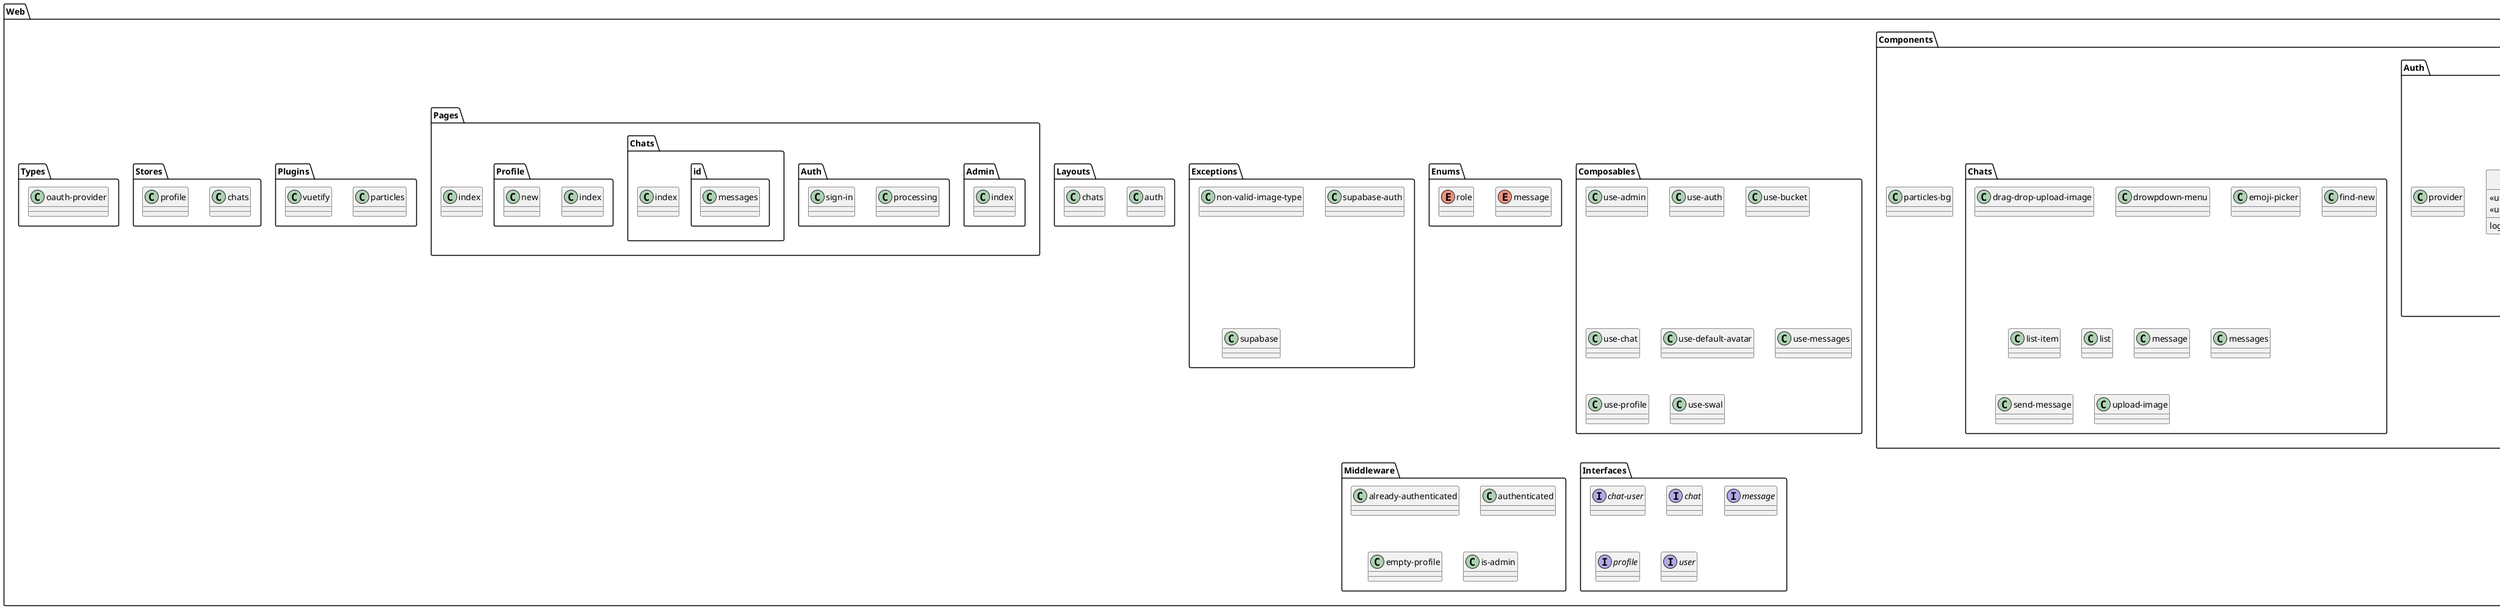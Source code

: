 @startuml web_class_diagram

skinparam Linetype ortho

package Web {
    package Components {
        package "Admin" as component_admin {
            class "delete" as component_admin_delete {
                {field} props = {profile: Profile;}
                {field} emit = {(e: 'close'): void;}
                {field} <<useAdmin>> deleteProfile()
                {field} <<useSwal>> errorNotification()
                
                {method} handleError(): void
            }

            class "edit" as component_admin_edit {
                {field} props = {profile: Profile;}
                {field} emit = {(e: 'close'): void;}
            }
        }

        package "Auth" as component_auth {
            package "Form" as component_auth_form {
                class "profile" as component_auth_form_profile {
                    {field} props = {title: string; profile?: Profile; adminFields?: boolean;}
                    {field} emit = {(e: 'saved'): void;}
                    {field} <<useSupabaseUser>> user
                    {field} <<useDefaultAvatar>> ifNeeded()
                    {field} <<useBucket>> upload()
                    {field} <<useBucket>> get()
                    {field} <<useProfile>> upsert()
                    {field} profile: Profile
                    {field} userAvatar: string
                    {field} validationSchema: Yup.ObjectSchema

                    {method} getAvatar(avatar: string): void
                    {method} uploadAvatar(): void
                    {method} saveProfile(): void
                }

                class "sign-in" as component_auth_form_sign_in {
                    {field} <<useSwal>> errorNotification()
                    {field} <<useAuth>> signInWithEmail()
                    {field} <<useAuth>> verifyOTP()
                    {field} isSendingLink: boolean
                    {field} emailSentDialog: boolean
                    {field} email: string
                    {field} emailCode: string

                    {method} handleLogin(): void
                    {method} handleVerifyOTP(): void
                }
            }

            class "logout" as component_auth_logout {
                {field} <<useSupabaseClient>> supabase
                {field} <<useSwal>> errorNotification()

                {method} logout(): void
            }

            class "provider" as component_auth_provider {}
        }

        package "Chats" as component_chats {
            class "drag-drop-upload-image" as component_chats_drag_drop_upload_image {}

            class "drowpdown-menu" as component_chats_dropdown_menu {}

            class "emoji-picker" as component_chats_emoji_picker {}

            class "find-new" as component_chats_find_new {}

            class "list-item" as component_chats_list_item {}

            class "list" as component_chats_list {}

            class "message" as component_chats_message {}

            class "messages" as component_chats_messages {}

            class "send-message" as component_chats_send_message {}

            class "upload-image" as component_chats_upload_image {}
        }

        class "particles-bg" as component_particles_bg {}
    }

    package Composables {
        class "use-admin" as composable_use_admin {}

        class "use-auth" as composable_use_auth {}

        class "use-bucket" as composable_use_bucket {}

        class "use-chat" as composable_use_chat {}

        class "use-default-avatar" as composable_use_default_avatar {}

        class "use-messages" as composable_use_messages {}

        class "use-profile" as composable_use_profile {}

        class "use-swal" as composable_use_swal {}
    }

    package Enums {
        enum "message" as enum_message {}

        enum "role" as enum_role {}
    }

    package Exceptions {
        class "non-valid-image-type" as exception_non_valid_image_type {}

        class "supabase-auth" as exception_supabase_auth {}

        class "supabase" as exception_supabase {}
    }

    package Interfaces {
        interface "chat-user" as interface_chat_user {}

        interface "chat" as interface_chat {}

        interface "message" as interface_message {}

        interface "profile" as interface_profile {}

        interface "user" as interface_user {}
    }

    package Layouts {
        class "auth" as layout_auth {}

        class "chats" as layout_chats {}
    }

    package Middleware {
        class "already-authenticated" as middleware_already_authenticated {}

        class "authenticated" as middleware_authenticated {}

        class "empty-profile" as middleware_empty_profile {}

        class "is-admin" as middleware_is_admin {}
    }

    package Pages {
        package "Admin" as page_admin {
            class "index" as page_admin_index {}
        }

        package "Auth" as page_auth {
            class "processing" as page_auth_processing {}

            class "sign-in" as page_auth_sign_in {}
        }

        package "Chats" as page_chats {
            package "[id]" {
                class "messages" as page_chats_id_messages {}
            }

            class "index" as page_chats_index {}
        }

        package "Profile" as page_profile {
            class "index" as page_profile_index {}

            class "new" as page_profile_new {}
        }

        class "index" as page_index {}
    }

    package Plugins {
        class "particles" as plugin_particles {}

        class "vuetify" as plugin_vuetify {}
    }

    package Stores {
        class "chats" as store_chats {}

        class "profile" as store_profile {}
    }

    package Types {
        class "oauth-provider" as type_oauth_provider {}
    }
}

@enduml